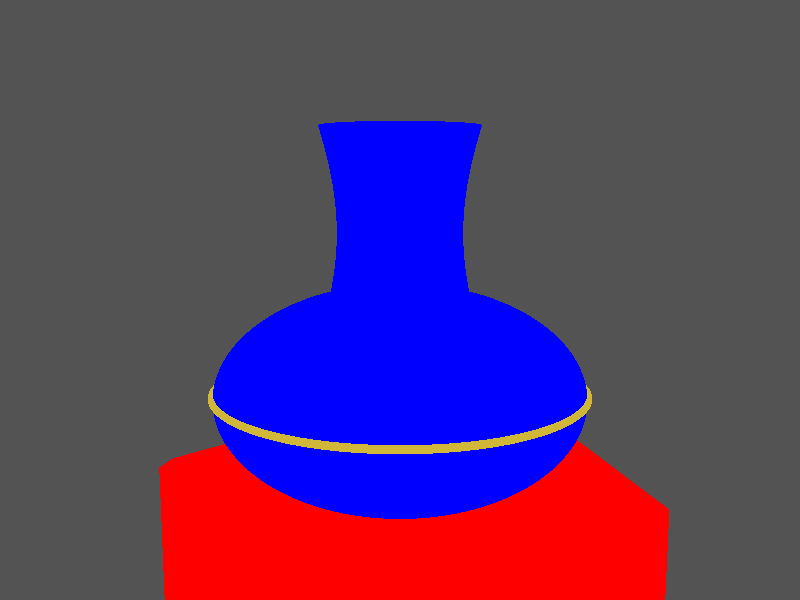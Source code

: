 // Persistence Of Vision raytracer version 3.5 sample file.
// File by Dan Farmer
//
// -w320 -h240
// -w800 -h600 +a0.3
//
// NOTE: This image has traditionally been used as the standard
// benchmark file.  At the time of POV-Ray 1.0, this scene rendered
// in about the same time as the average of all of the standard scene
// files.  Be cautious of making changes that will unfairly affect
// benchmarks.  Please log all changes to this file below.
// ===============
// Change history
// ===============
// POV-Ray 3.0 changes:
// DMF 1995 - Commented out bounding object.
// DMF 1995 - Added max_trace_level 20 for use with ADC
//            (reached level 13 of 20 on a 160x100 -a render)
// DCB 1998 - Changed syntax to 3.1 compatable
// ===============
// 
// Permission is granted for this file and the output from it to be
// freely redistributed in an unmodified form for the purpose of
// generating and maintaining POV-Ray benchmarks. Derivitave works
// are permitted provided that they have a clearly different filename
// and do not claim to be the standard benchmark file.


global_settings { assumed_gamma 2.2 max_trace_level 20 }

#include "shapes.inc"
#include "shapes2.inc"
#include "colors.inc"
#include "textures.inc"

#declare DMF_Hyperboloid = quadric {  /* Like Hyperboloid_Y, but more curvy */
   <1.0, -1.0,  1.0>,
   <0.0,  0.0,  0.0>,
   <0.0,  0.0,  0.0>,
   -0.5
}

camera {
   location <0.0, 28.0, -200.0>
   direction <0.0, 0.0, 2.0>
   up  <0.0, 1.0, 0.0>
   right <4/3, 0.0, 0.0>
   look_at <0.0, -12.0, 0.0>
}

/* Light behind viewer postion (pseudo-ambient light) */
light_source { <100.0, 500.0, -500.0> colour White }

union {
   union {
      intersection {
         plane { y, 0.7 }
         object { DMF_Hyperboloid scale <0.75, 1.25, 0.75> }
         object { DMF_Hyperboloid scale <0.70, 1.25, 0.70> inverse }
         plane { y, -1.0 inverse }
      }
      sphere { <0, 0, 0>, 1 scale <1.6, 0.75, 1.6 > translate <0, -1.15, 0> }

      scale <20, 25, 20>

      pigment {
         Bright_Blue_Sky
         turbulence 0.3
         quick_color Blue
         scale <8.0, 4.0, 4.0>
         rotate 15*z
      }
      finish {
         ambient 0.1
         diffuse 0.75
         phong 1
         phong_size 100
         reflection 0.35
      }
   }

   sphere {  /* Gold ridge around sphere portion of vase*/
      <0, 0, 0>, 1
      scale <1.6, 0.75, 1.6>
      translate -7*y
      scale <20.5, 4.0, 20.5>

      finish { Metal }
      pigment { OldGold }
   }
}

/* Stand for the vase */
object { Hexagon
   rotate -90.0*z             /* Stand it on end (vertical)*/
   rotate -45*y               /* Turn it to a pleasing angle */
   scale <40, 25, 40>
   translate -70*y

   pigment {
      Sapphire_Agate
      quick_color Red
      scale 10.0
   }
   finish {
      ambient 0.2
      diffuse 0.75
      reflection 0.85
   }
}

union {
   plane { z, 50  rotate -45*y }
   plane { z, 50  rotate +45*y }
   hollow on
   pigment { DimGray }
   finish {
      ambient 0.2
      diffuse 0.75
      reflection 0.5
   }
}
